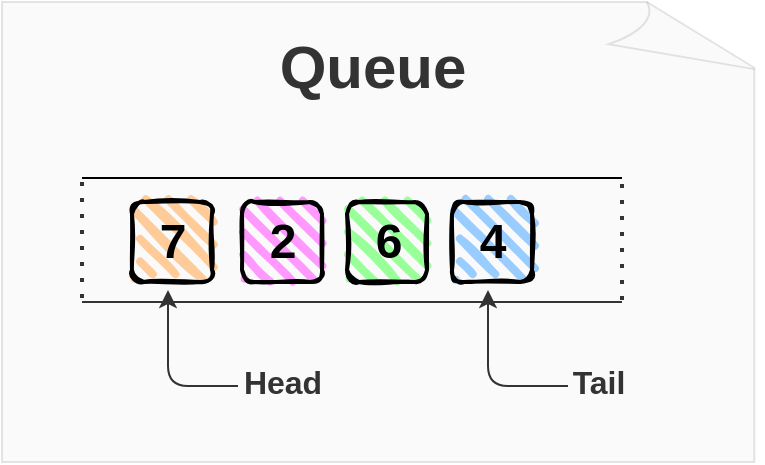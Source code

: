 <mxfile version="14.6.13" type="device" pages="5"><diagram id="OPoUXuKz_EXgER5idxjt" name="Queue Data Structure"><mxGraphModel dx="813" dy="541" grid="1" gridSize="10" guides="1" tooltips="1" connect="1" arrows="1" fold="1" page="1" pageScale="1" pageWidth="827" pageHeight="1169" math="0" shadow="0"><root><mxCell id="0"/><mxCell id="1" parent="0"/><mxCell id="psc6OSCXyJufd8qc_pWz-56" value="" style="whiteSpace=wrap;html=1;shape=mxgraph.basic.document;rounded=1;fontSize=16;fontColor=#000099;opacity=10;sketch=0;fillColor=#CCCCCC;" parent="1" vertex="1"><mxGeometry x="240" y="300" width="380" height="230" as="geometry"/></mxCell><mxCell id="psc6OSCXyJufd8qc_pWz-1" value="" style="endArrow=none;html=1;fontColor=#000099;" parent="1" edge="1"><mxGeometry width="50" height="50" relative="1" as="geometry"><mxPoint x="280" y="388" as="sourcePoint"/><mxPoint x="550" y="388" as="targetPoint"/></mxGeometry></mxCell><mxCell id="psc6OSCXyJufd8qc_pWz-2" value="" style="endArrow=none;html=1;strokeColor=#333333;" parent="1" edge="1"><mxGeometry width="50" height="50" relative="1" as="geometry"><mxPoint x="280" y="450" as="sourcePoint"/><mxPoint x="550" y="450" as="targetPoint"/></mxGeometry></mxCell><mxCell id="psc6OSCXyJufd8qc_pWz-25" value="" style="endArrow=none;dashed=1;html=1;dashPattern=1 3;strokeWidth=2;strokeColor=#333333;" parent="1" edge="1"><mxGeometry width="50" height="50" relative="1" as="geometry"><mxPoint x="280" y="448" as="sourcePoint"/><mxPoint x="280" y="388" as="targetPoint"/></mxGeometry></mxCell><mxCell id="psc6OSCXyJufd8qc_pWz-29" value="" style="endArrow=none;dashed=1;html=1;dashPattern=1 3;strokeWidth=2;strokeColor=#333333;" parent="1" edge="1"><mxGeometry width="50" height="50" relative="1" as="geometry"><mxPoint x="550" y="449" as="sourcePoint"/><mxPoint x="550" y="389" as="targetPoint"/></mxGeometry></mxCell><mxCell id="psc6OSCXyJufd8qc_pWz-32" value="Queue &lt;br style=&quot;font-size: 30px&quot;&gt;" style="text;strokeColor=none;fillColor=none;html=1;fontSize=30;fontStyle=1;verticalAlign=middle;align=center;rounded=1;fontColor=#333333;" parent="1" vertex="1"><mxGeometry x="320" y="312" width="210" height="40" as="geometry"/></mxCell><mxCell id="psc6OSCXyJufd8qc_pWz-36" value="" style="group" parent="1" vertex="1" connectable="0"><mxGeometry x="465" y="400" width="40" height="40" as="geometry"/></mxCell><mxCell id="psc6OSCXyJufd8qc_pWz-35" value="" style="rounded=1;whiteSpace=wrap;html=1;strokeWidth=2;fillWeight=4;hachureGap=8;hachureAngle=45;sketch=1;fontSize=30;fontColor=#333333;fillColor=#99CCFF;" parent="psc6OSCXyJufd8qc_pWz-36" vertex="1"><mxGeometry width="40" height="40" as="geometry"/></mxCell><mxCell id="psc6OSCXyJufd8qc_pWz-14" value="4" style="text;strokeColor=none;fillColor=none;html=1;fontSize=24;fontStyle=1;verticalAlign=middle;align=center;rounded=1;" parent="psc6OSCXyJufd8qc_pWz-36" vertex="1"><mxGeometry x="5" y="5" width="30" height="30" as="geometry"/></mxCell><mxCell id="psc6OSCXyJufd8qc_pWz-37" value="" style="group" parent="1" vertex="1" connectable="0"><mxGeometry x="412.5" y="400" width="35" height="50" as="geometry"/></mxCell><mxCell id="psc6OSCXyJufd8qc_pWz-38" value="" style="rounded=1;whiteSpace=wrap;html=1;strokeWidth=2;fillWeight=4;hachureGap=8;hachureAngle=45;sketch=1;fontSize=30;fontColor=#333333;fillColor=#99FF99;" parent="psc6OSCXyJufd8qc_pWz-37" vertex="1"><mxGeometry width="40" height="40" as="geometry"/></mxCell><mxCell id="psc6OSCXyJufd8qc_pWz-39" value="6" style="text;strokeColor=none;fillColor=none;html=1;fontSize=24;fontStyle=1;verticalAlign=middle;align=center;rounded=1;" parent="psc6OSCXyJufd8qc_pWz-37" vertex="1"><mxGeometry x="5" y="5" width="30" height="30" as="geometry"/></mxCell><mxCell id="psc6OSCXyJufd8qc_pWz-40" value="" style="group" parent="1" vertex="1" connectable="0"><mxGeometry x="360" y="400" width="40" height="40" as="geometry"/></mxCell><mxCell id="psc6OSCXyJufd8qc_pWz-41" value="" style="rounded=1;whiteSpace=wrap;html=1;strokeWidth=2;fillWeight=4;hachureGap=8;hachureAngle=45;sketch=1;fontSize=30;fontColor=#333333;fillColor=#FF99FF;" parent="psc6OSCXyJufd8qc_pWz-40" vertex="1"><mxGeometry width="40" height="40" as="geometry"/></mxCell><mxCell id="psc6OSCXyJufd8qc_pWz-42" value="2" style="text;strokeColor=none;fillColor=none;html=1;fontSize=24;fontStyle=1;verticalAlign=middle;align=center;rounded=1;" parent="psc6OSCXyJufd8qc_pWz-40" vertex="1"><mxGeometry x="5" y="5" width="30" height="30" as="geometry"/></mxCell><mxCell id="psc6OSCXyJufd8qc_pWz-43" value="" style="group" parent="1" vertex="1" connectable="0"><mxGeometry x="305" y="400" width="40" height="40" as="geometry"/></mxCell><mxCell id="psc6OSCXyJufd8qc_pWz-44" value="" style="rounded=1;whiteSpace=wrap;html=1;strokeWidth=2;fillWeight=4;hachureGap=8;hachureAngle=45;sketch=1;fontSize=30;fontColor=#333333;fillColor=#FFCC99;" parent="psc6OSCXyJufd8qc_pWz-43" vertex="1"><mxGeometry width="40" height="40" as="geometry"/></mxCell><mxCell id="psc6OSCXyJufd8qc_pWz-45" value="7" style="text;strokeColor=none;fillColor=none;html=1;fontSize=24;fontStyle=1;verticalAlign=middle;align=center;rounded=1;" parent="psc6OSCXyJufd8qc_pWz-43" vertex="1"><mxGeometry x="5" y="5" width="30" height="30" as="geometry"/></mxCell><mxCell id="psc6OSCXyJufd8qc_pWz-50" value="Tail" style="text;strokeColor=none;fillColor=none;html=1;fontSize=16;fontStyle=1;verticalAlign=middle;align=center;rounded=1;fontColor=#333333;" parent="1" vertex="1"><mxGeometry x="488" y="470" width="100" height="40" as="geometry"/></mxCell><mxCell id="psc6OSCXyJufd8qc_pWz-53" value="" style="edgeStyle=segmentEdgeStyle;endArrow=classic;html=1;strokeColor=#333333;fontSize=16;fontColor=#000099;" parent="1" edge="1"><mxGeometry width="50" height="50" relative="1" as="geometry"><mxPoint x="358" y="492" as="sourcePoint"/><mxPoint x="323" y="444" as="targetPoint"/></mxGeometry></mxCell><mxCell id="psc6OSCXyJufd8qc_pWz-54" value="Head" style="text;strokeColor=none;fillColor=none;html=1;fontSize=16;fontStyle=1;verticalAlign=middle;align=center;rounded=1;fontColor=#333333;" parent="1" vertex="1"><mxGeometry x="340" y="475" width="80" height="30" as="geometry"/></mxCell><mxCell id="YH8-77O59u2bAsJqdzmq-1" value="" style="edgeStyle=segmentEdgeStyle;endArrow=classic;html=1;strokeColor=#333333;fontSize=16;fontColor=#000099;" parent="1" edge="1"><mxGeometry width="50" height="50" relative="1" as="geometry"><mxPoint x="523" y="492" as="sourcePoint"/><mxPoint x="483.0" y="444" as="targetPoint"/></mxGeometry></mxCell></root></mxGraphModel></diagram><diagram name="Peek" id="Ih9O8U8zckH3pIOfLEM0"><mxGraphModel dx="677" dy="451" grid="1" gridSize="10" guides="1" tooltips="1" connect="1" arrows="1" fold="1" page="1" pageScale="1" pageWidth="827" pageHeight="1169" math="0" shadow="0"><root><mxCell id="JLHkTTgGLUdDEaUJz80G-0"/><mxCell id="JLHkTTgGLUdDEaUJz80G-1" parent="JLHkTTgGLUdDEaUJz80G-0"/><mxCell id="JLHkTTgGLUdDEaUJz80G-25" value="" style="whiteSpace=wrap;html=1;shape=mxgraph.basic.document;rounded=1;fontSize=16;fontColor=#000099;opacity=10;sketch=0;fillColor=#CCCCCC;" parent="JLHkTTgGLUdDEaUJz80G-1" vertex="1"><mxGeometry x="240" y="296" width="360" height="250" as="geometry"/></mxCell><mxCell id="JLHkTTgGLUdDEaUJz80G-2" value="" style="endArrow=none;html=1;fontColor=#000099;" parent="JLHkTTgGLUdDEaUJz80G-1" edge="1"><mxGeometry width="50" height="50" relative="1" as="geometry"><mxPoint x="280" y="388" as="sourcePoint"/><mxPoint x="550" y="388" as="targetPoint"/></mxGeometry></mxCell><mxCell id="JLHkTTgGLUdDEaUJz80G-3" value="" style="endArrow=none;html=1;strokeColor=#333333;" parent="JLHkTTgGLUdDEaUJz80G-1" edge="1"><mxGeometry width="50" height="50" relative="1" as="geometry"><mxPoint x="280" y="450" as="sourcePoint"/><mxPoint x="550" y="450" as="targetPoint"/></mxGeometry></mxCell><mxCell id="JLHkTTgGLUdDEaUJz80G-4" value="" style="endArrow=none;dashed=1;html=1;dashPattern=1 3;strokeWidth=2;strokeColor=#333333;" parent="JLHkTTgGLUdDEaUJz80G-1" edge="1"><mxGeometry width="50" height="50" relative="1" as="geometry"><mxPoint x="280" y="448" as="sourcePoint"/><mxPoint x="280" y="388" as="targetPoint"/></mxGeometry></mxCell><mxCell id="JLHkTTgGLUdDEaUJz80G-5" value="" style="endArrow=none;dashed=1;html=1;dashPattern=1 3;strokeWidth=2;strokeColor=#333333;" parent="JLHkTTgGLUdDEaUJz80G-1" edge="1"><mxGeometry width="50" height="50" relative="1" as="geometry"><mxPoint x="550" y="449" as="sourcePoint"/><mxPoint x="550" y="389" as="targetPoint"/></mxGeometry></mxCell><mxCell id="dCSgcrwI90il24yufAwJ-0" value="Peek" style="text;strokeColor=none;fillColor=none;html=1;fontSize=24;fontStyle=1;verticalAlign=middle;align=center;fontColor=#333333;" parent="JLHkTTgGLUdDEaUJz80G-1" vertex="1"><mxGeometry x="364" y="320" width="100" height="40" as="geometry"/></mxCell><mxCell id="dCSgcrwI90il24yufAwJ-2" value="" style="shape=singleArrow;direction=south;whiteSpace=wrap;html=1;fontColor=#000000;fillColor=#FFB570;opacity=80;" parent="JLHkTTgGLUdDEaUJz80G-1" vertex="1"><mxGeometry x="306" y="444" width="20" height="31" as="geometry"/></mxCell><mxCell id="dCSgcrwI90il24yufAwJ-3" value="" style="group;opacity=50;textOpacity=50;fontColor=#808080;" parent="JLHkTTgGLUdDEaUJz80G-1" vertex="1" connectable="0"><mxGeometry x="293" y="480" width="40" height="40" as="geometry"/></mxCell><mxCell id="dCSgcrwI90il24yufAwJ-4" value="" style="rounded=1;whiteSpace=wrap;html=1;strokeWidth=2;fillWeight=4;hachureGap=8;hachureAngle=45;sketch=1;fontSize=30;fontColor=#333333;fillColor=#FFCC99;opacity=50;" parent="dCSgcrwI90il24yufAwJ-3" vertex="1"><mxGeometry width="40" height="40" as="geometry"/></mxCell><mxCell id="dCSgcrwI90il24yufAwJ-5" value="&lt;font color=&quot;#808080&quot;&gt;7&lt;/font&gt;" style="text;strokeColor=none;fillColor=none;html=1;fontSize=24;fontStyle=1;verticalAlign=middle;align=center;rounded=1;opacity=50;" parent="dCSgcrwI90il24yufAwJ-3" vertex="1"><mxGeometry x="5" y="5" width="30" height="30" as="geometry"/></mxCell><mxCell id="umFablvgo8KDUoXOv2KF-0" value="" style="group" parent="JLHkTTgGLUdDEaUJz80G-1" vertex="1" connectable="0"><mxGeometry x="465" y="400" width="40" height="40" as="geometry"/></mxCell><mxCell id="umFablvgo8KDUoXOv2KF-1" value="" style="rounded=1;whiteSpace=wrap;html=1;strokeWidth=2;fillWeight=4;hachureGap=8;hachureAngle=45;sketch=1;fontSize=30;fontColor=#333333;fillColor=#99CCFF;" parent="umFablvgo8KDUoXOv2KF-0" vertex="1"><mxGeometry width="40" height="40" as="geometry"/></mxCell><mxCell id="umFablvgo8KDUoXOv2KF-2" value="4" style="text;strokeColor=none;fillColor=none;html=1;fontSize=24;fontStyle=1;verticalAlign=middle;align=center;rounded=1;" parent="umFablvgo8KDUoXOv2KF-0" vertex="1"><mxGeometry x="5" y="5" width="30" height="30" as="geometry"/></mxCell><mxCell id="umFablvgo8KDUoXOv2KF-3" value="" style="group" parent="JLHkTTgGLUdDEaUJz80G-1" vertex="1" connectable="0"><mxGeometry x="412.5" y="400" width="35" height="50" as="geometry"/></mxCell><mxCell id="umFablvgo8KDUoXOv2KF-4" value="" style="rounded=1;whiteSpace=wrap;html=1;strokeWidth=2;fillWeight=4;hachureGap=8;hachureAngle=45;sketch=1;fontSize=30;fontColor=#333333;fillColor=#99FF99;" parent="umFablvgo8KDUoXOv2KF-3" vertex="1"><mxGeometry width="40" height="40" as="geometry"/></mxCell><mxCell id="umFablvgo8KDUoXOv2KF-5" value="6" style="text;strokeColor=none;fillColor=none;html=1;fontSize=24;fontStyle=1;verticalAlign=middle;align=center;rounded=1;" parent="umFablvgo8KDUoXOv2KF-3" vertex="1"><mxGeometry x="5" y="5" width="30" height="30" as="geometry"/></mxCell><mxCell id="umFablvgo8KDUoXOv2KF-6" value="" style="group" parent="JLHkTTgGLUdDEaUJz80G-1" vertex="1" connectable="0"><mxGeometry x="360" y="400" width="40" height="40" as="geometry"/></mxCell><mxCell id="umFablvgo8KDUoXOv2KF-7" value="" style="rounded=1;whiteSpace=wrap;html=1;strokeWidth=2;fillWeight=4;hachureGap=8;hachureAngle=45;sketch=1;fontSize=30;fontColor=#333333;fillColor=#FF99FF;" parent="umFablvgo8KDUoXOv2KF-6" vertex="1"><mxGeometry width="40" height="40" as="geometry"/></mxCell><mxCell id="umFablvgo8KDUoXOv2KF-8" value="2" style="text;strokeColor=none;fillColor=none;html=1;fontSize=24;fontStyle=1;verticalAlign=middle;align=center;rounded=1;" parent="umFablvgo8KDUoXOv2KF-6" vertex="1"><mxGeometry x="5" y="5" width="30" height="30" as="geometry"/></mxCell><mxCell id="umFablvgo8KDUoXOv2KF-9" value="" style="group" parent="JLHkTTgGLUdDEaUJz80G-1" vertex="1" connectable="0"><mxGeometry x="305" y="400" width="40" height="40" as="geometry"/></mxCell><mxCell id="umFablvgo8KDUoXOv2KF-10" value="" style="rounded=1;whiteSpace=wrap;html=1;strokeWidth=2;fillWeight=4;hachureGap=8;hachureAngle=45;sketch=1;fontSize=30;fontColor=#333333;fillColor=#FFCC99;" parent="umFablvgo8KDUoXOv2KF-9" vertex="1"><mxGeometry width="40" height="40" as="geometry"/></mxCell><mxCell id="umFablvgo8KDUoXOv2KF-11" value="7" style="text;strokeColor=none;fillColor=none;html=1;fontSize=24;fontStyle=1;verticalAlign=middle;align=center;rounded=1;" parent="umFablvgo8KDUoXOv2KF-9" vertex="1"><mxGeometry x="5" y="5" width="30" height="30" as="geometry"/></mxCell><mxCell id="umFablvgo8KDUoXOv2KF-12" value="Tail" style="text;strokeColor=none;fillColor=none;html=1;fontSize=16;fontStyle=1;verticalAlign=middle;align=center;rounded=1;fontColor=#333333;" parent="JLHkTTgGLUdDEaUJz80G-1" vertex="1"><mxGeometry x="486" y="470" width="100" height="40" as="geometry"/></mxCell><mxCell id="umFablvgo8KDUoXOv2KF-13" value="" style="edgeStyle=segmentEdgeStyle;endArrow=classic;html=1;strokeColor=#333333;fontSize=16;fontColor=#000099;" parent="JLHkTTgGLUdDEaUJz80G-1" edge="1"><mxGeometry width="50" height="50" relative="1" as="geometry"><mxPoint x="377" y="492" as="sourcePoint"/><mxPoint x="342.0" y="444" as="targetPoint"/></mxGeometry></mxCell><mxCell id="umFablvgo8KDUoXOv2KF-14" value="Head" style="text;strokeColor=none;fillColor=none;html=1;fontSize=16;fontStyle=1;verticalAlign=middle;align=center;rounded=1;fontColor=#333333;" parent="JLHkTTgGLUdDEaUJz80G-1" vertex="1"><mxGeometry x="358" y="475" width="80" height="30" as="geometry"/></mxCell><mxCell id="umFablvgo8KDUoXOv2KF-15" value="" style="edgeStyle=segmentEdgeStyle;endArrow=classic;html=1;strokeColor=#333333;fontSize=16;fontColor=#000099;" parent="JLHkTTgGLUdDEaUJz80G-1" edge="1"><mxGeometry width="50" height="50" relative="1" as="geometry"><mxPoint x="520" y="492" as="sourcePoint"/><mxPoint x="480" y="444" as="targetPoint"/></mxGeometry></mxCell></root></mxGraphModel></diagram><diagram name="Length" id="N8518BLFgpwJWm45lM4o"><mxGraphModel dx="1422" dy="947" grid="1" gridSize="10" guides="1" tooltips="1" connect="1" arrows="1" fold="1" page="1" pageScale="1" pageWidth="827" pageHeight="1169" math="0" shadow="0"><root><mxCell id="v7pL8bFAXaQifS1E843V-0"/><mxCell id="v7pL8bFAXaQifS1E843V-1" parent="v7pL8bFAXaQifS1E843V-0"/><mxCell id="v7pL8bFAXaQifS1E843V-2" value="" style="whiteSpace=wrap;html=1;shape=mxgraph.basic.document;rounded=1;fontSize=16;fontColor=#000099;opacity=10;sketch=0;fillColor=#CCCCCC;movable=1;resizable=1;rotatable=1;deletable=1;editable=1;connectable=1;" parent="v7pL8bFAXaQifS1E843V-1" vertex="1"><mxGeometry x="245" y="280" width="350" height="240" as="geometry"/></mxCell><mxCell id="v7pL8bFAXaQifS1E843V-3" value="" style="endArrow=none;html=1;fontColor=#000099;" parent="v7pL8bFAXaQifS1E843V-1" edge="1"><mxGeometry width="50" height="50" relative="1" as="geometry"><mxPoint x="280" y="388" as="sourcePoint"/><mxPoint x="550" y="388" as="targetPoint"/></mxGeometry></mxCell><mxCell id="v7pL8bFAXaQifS1E843V-4" value="" style="endArrow=none;html=1;strokeColor=#333333;" parent="v7pL8bFAXaQifS1E843V-1" edge="1"><mxGeometry width="50" height="50" relative="1" as="geometry"><mxPoint x="280" y="450" as="sourcePoint"/><mxPoint x="550" y="450" as="targetPoint"/></mxGeometry></mxCell><mxCell id="v7pL8bFAXaQifS1E843V-5" value="" style="endArrow=none;dashed=1;html=1;dashPattern=1 3;strokeWidth=2;strokeColor=#333333;" parent="v7pL8bFAXaQifS1E843V-1" edge="1"><mxGeometry width="50" height="50" relative="1" as="geometry"><mxPoint x="280" y="448" as="sourcePoint"/><mxPoint x="280" y="388" as="targetPoint"/></mxGeometry></mxCell><mxCell id="v7pL8bFAXaQifS1E843V-6" value="" style="endArrow=none;dashed=1;html=1;dashPattern=1 3;strokeWidth=2;strokeColor=#333333;" parent="v7pL8bFAXaQifS1E843V-1" edge="1"><mxGeometry width="50" height="50" relative="1" as="geometry"><mxPoint x="550" y="449" as="sourcePoint"/><mxPoint x="550" y="389" as="targetPoint"/></mxGeometry></mxCell><mxCell id="v7pL8bFAXaQifS1E843V-23" value="Length" style="text;strokeColor=none;fillColor=none;html=1;fontSize=24;fontStyle=1;verticalAlign=middle;align=center;fontColor=#333333;" parent="v7pL8bFAXaQifS1E843V-1" vertex="1"><mxGeometry x="370" y="297" width="100" height="40" as="geometry"/></mxCell><mxCell id="v7pL8bFAXaQifS1E843V-28" value="" style="shape=curlyBracket;whiteSpace=wrap;html=1;rounded=1;fillColor=#FFB570;fontColor=#808080;rotation=90;" parent="v7pL8bFAXaQifS1E843V-1" vertex="1"><mxGeometry x="392.5" y="280" width="20" height="190" as="geometry"/></mxCell><mxCell id="v7pL8bFAXaQifS1E843V-30" value="4" style="text;strokeColor=none;fillColor=none;html=1;fontSize=16;fontStyle=1;verticalAlign=middle;align=center;rounded=1;fontColor=#333333;" parent="v7pL8bFAXaQifS1E843V-1" vertex="1"><mxGeometry x="390" y="350" width="25" height="14" as="geometry"/></mxCell><mxCell id="_GjCi4SxVH3Tv6lV1noH-0" value="" style="group" parent="v7pL8bFAXaQifS1E843V-1" vertex="1" connectable="0"><mxGeometry x="465" y="400" width="40" height="40" as="geometry"/></mxCell><mxCell id="_GjCi4SxVH3Tv6lV1noH-1" value="" style="rounded=1;whiteSpace=wrap;html=1;strokeWidth=2;fillWeight=4;hachureGap=8;hachureAngle=45;sketch=1;fontSize=30;fontColor=#333333;fillColor=#99CCFF;" parent="_GjCi4SxVH3Tv6lV1noH-0" vertex="1"><mxGeometry width="40" height="40" as="geometry"/></mxCell><mxCell id="_GjCi4SxVH3Tv6lV1noH-2" value="4" style="text;strokeColor=none;fillColor=none;html=1;fontSize=24;fontStyle=1;verticalAlign=middle;align=center;rounded=1;" parent="_GjCi4SxVH3Tv6lV1noH-0" vertex="1"><mxGeometry x="5" y="5" width="30" height="30" as="geometry"/></mxCell><mxCell id="_GjCi4SxVH3Tv6lV1noH-3" value="" style="group" parent="v7pL8bFAXaQifS1E843V-1" vertex="1" connectable="0"><mxGeometry x="412.5" y="400" width="35" height="50" as="geometry"/></mxCell><mxCell id="_GjCi4SxVH3Tv6lV1noH-4" value="" style="rounded=1;whiteSpace=wrap;html=1;strokeWidth=2;fillWeight=4;hachureGap=8;hachureAngle=45;sketch=1;fontSize=30;fontColor=#333333;fillColor=#99FF99;" parent="_GjCi4SxVH3Tv6lV1noH-3" vertex="1"><mxGeometry width="40" height="40" as="geometry"/></mxCell><mxCell id="_GjCi4SxVH3Tv6lV1noH-5" value="6" style="text;strokeColor=none;fillColor=none;html=1;fontSize=24;fontStyle=1;verticalAlign=middle;align=center;rounded=1;" parent="_GjCi4SxVH3Tv6lV1noH-3" vertex="1"><mxGeometry x="5" y="5" width="30" height="30" as="geometry"/></mxCell><mxCell id="_GjCi4SxVH3Tv6lV1noH-6" value="" style="group" parent="v7pL8bFAXaQifS1E843V-1" vertex="1" connectable="0"><mxGeometry x="360" y="400" width="40" height="40" as="geometry"/></mxCell><mxCell id="_GjCi4SxVH3Tv6lV1noH-7" value="" style="rounded=1;whiteSpace=wrap;html=1;strokeWidth=2;fillWeight=4;hachureGap=8;hachureAngle=45;sketch=1;fontSize=30;fontColor=#333333;fillColor=#FF99FF;" parent="_GjCi4SxVH3Tv6lV1noH-6" vertex="1"><mxGeometry width="40" height="40" as="geometry"/></mxCell><mxCell id="_GjCi4SxVH3Tv6lV1noH-8" value="2" style="text;strokeColor=none;fillColor=none;html=1;fontSize=24;fontStyle=1;verticalAlign=middle;align=center;rounded=1;" parent="_GjCi4SxVH3Tv6lV1noH-6" vertex="1"><mxGeometry x="5" y="5" width="30" height="30" as="geometry"/></mxCell><mxCell id="_GjCi4SxVH3Tv6lV1noH-9" value="" style="group" parent="v7pL8bFAXaQifS1E843V-1" vertex="1" connectable="0"><mxGeometry x="305" y="400" width="40" height="40" as="geometry"/></mxCell><mxCell id="_GjCi4SxVH3Tv6lV1noH-10" value="" style="rounded=1;whiteSpace=wrap;html=1;strokeWidth=2;fillWeight=4;hachureGap=8;hachureAngle=45;sketch=1;fontSize=30;fontColor=#333333;fillColor=#FFCC99;" parent="_GjCi4SxVH3Tv6lV1noH-9" vertex="1"><mxGeometry width="40" height="40" as="geometry"/></mxCell><mxCell id="_GjCi4SxVH3Tv6lV1noH-11" value="7" style="text;strokeColor=none;fillColor=none;html=1;fontSize=24;fontStyle=1;verticalAlign=middle;align=center;rounded=1;" parent="_GjCi4SxVH3Tv6lV1noH-9" vertex="1"><mxGeometry x="5" y="5" width="30" height="30" as="geometry"/></mxCell><mxCell id="_GjCi4SxVH3Tv6lV1noH-12" value="Tail" style="text;strokeColor=none;fillColor=none;html=1;fontSize=16;fontStyle=1;verticalAlign=middle;align=center;rounded=1;fontColor=#333333;" parent="v7pL8bFAXaQifS1E843V-1" vertex="1"><mxGeometry x="488" y="470" width="100" height="40" as="geometry"/></mxCell><mxCell id="_GjCi4SxVH3Tv6lV1noH-13" value="" style="edgeStyle=segmentEdgeStyle;endArrow=classic;html=1;strokeColor=#333333;fontSize=16;fontColor=#000099;" parent="v7pL8bFAXaQifS1E843V-1" edge="1"><mxGeometry width="50" height="50" relative="1" as="geometry"><mxPoint x="357" y="492" as="sourcePoint"/><mxPoint x="322.0" y="444" as="targetPoint"/></mxGeometry></mxCell><mxCell id="_GjCi4SxVH3Tv6lV1noH-14" value="Head" style="text;strokeColor=none;fillColor=none;html=1;fontSize=16;fontStyle=1;verticalAlign=middle;align=center;rounded=1;fontColor=#333333;" parent="v7pL8bFAXaQifS1E843V-1" vertex="1"><mxGeometry x="340" y="475" width="80" height="30" as="geometry"/></mxCell><mxCell id="_GjCi4SxVH3Tv6lV1noH-15" value="" style="edgeStyle=segmentEdgeStyle;endArrow=classic;html=1;strokeColor=#333333;fontSize=16;fontColor=#000099;" parent="v7pL8bFAXaQifS1E843V-1" edge="1"><mxGeometry width="50" height="50" relative="1" as="geometry"><mxPoint x="522" y="492" as="sourcePoint"/><mxPoint x="482" y="444" as="targetPoint"/></mxGeometry></mxCell></root></mxGraphModel></diagram><diagram id="o-9GBaV7Y_Rv8c8qA0t4" name="Enqueue"><mxGraphModel dx="813" dy="541" grid="1" gridSize="10" guides="1" tooltips="1" connect="1" arrows="1" fold="1" page="1" pageScale="1" pageWidth="827" pageHeight="1169" math="0" shadow="0"><root><mxCell id="MtUR_PdK3c2B3Ur6XRxJ-0"/><mxCell id="MtUR_PdK3c2B3Ur6XRxJ-1" parent="MtUR_PdK3c2B3Ur6XRxJ-0"/><mxCell id="y9ndGg6ka2vS0elLVThR-23" value="" style="whiteSpace=wrap;html=1;shape=mxgraph.basic.document;rounded=1;fontSize=16;fontColor=#000099;opacity=10;sketch=0;fillColor=#CCCCCC;" parent="MtUR_PdK3c2B3Ur6XRxJ-1" vertex="1"><mxGeometry x="240" y="361" width="385" height="210" as="geometry"/></mxCell><mxCell id="y9ndGg6ka2vS0elLVThR-0" value="" style="endArrow=none;html=1;fontColor=#000099;" parent="MtUR_PdK3c2B3Ur6XRxJ-1" edge="1"><mxGeometry width="50" height="50" relative="1" as="geometry"><mxPoint x="280" y="432" as="sourcePoint"/><mxPoint x="550" y="432" as="targetPoint"/></mxGeometry></mxCell><mxCell id="y9ndGg6ka2vS0elLVThR-1" value="" style="endArrow=none;html=1;strokeColor=#333333;" parent="MtUR_PdK3c2B3Ur6XRxJ-1" edge="1"><mxGeometry width="50" height="50" relative="1" as="geometry"><mxPoint x="280" y="494" as="sourcePoint"/><mxPoint x="550" y="494" as="targetPoint"/></mxGeometry></mxCell><mxCell id="y9ndGg6ka2vS0elLVThR-2" value="" style="endArrow=none;dashed=1;html=1;dashPattern=1 3;strokeWidth=2;strokeColor=#333333;" parent="MtUR_PdK3c2B3Ur6XRxJ-1" edge="1"><mxGeometry width="50" height="50" relative="1" as="geometry"><mxPoint x="280" y="492" as="sourcePoint"/><mxPoint x="280" y="432" as="targetPoint"/></mxGeometry></mxCell><mxCell id="y9ndGg6ka2vS0elLVThR-3" value="" style="endArrow=none;dashed=1;html=1;dashPattern=1 3;strokeWidth=2;strokeColor=#333333;" parent="MtUR_PdK3c2B3Ur6XRxJ-1" edge="1"><mxGeometry width="50" height="50" relative="1" as="geometry"><mxPoint x="550" y="493" as="sourcePoint"/><mxPoint x="550" y="433" as="targetPoint"/></mxGeometry></mxCell><mxCell id="y9ndGg6ka2vS0elLVThR-25" value="Enqueue" style="text;strokeColor=none;fillColor=none;html=1;fontSize=24;fontStyle=1;verticalAlign=middle;align=center;fontColor=#333333;" parent="MtUR_PdK3c2B3Ur6XRxJ-1" vertex="1"><mxGeometry x="364" y="379" width="100" height="40" as="geometry"/></mxCell><mxCell id="y9ndGg6ka2vS0elLVThR-27" value="" style="group" parent="MtUR_PdK3c2B3Ur6XRxJ-1" vertex="1" connectable="0"><mxGeometry x="537" y="441" width="40" height="40" as="geometry"/></mxCell><mxCell id="y9ndGg6ka2vS0elLVThR-28" value="" style="rounded=1;whiteSpace=wrap;html=1;strokeWidth=2;fillWeight=4;hachureGap=8;hachureAngle=45;sketch=1;fontSize=30;fontColor=#333333;fillColor=#99FFCC;" parent="y9ndGg6ka2vS0elLVThR-27" vertex="1"><mxGeometry width="40" height="40" as="geometry"/></mxCell><mxCell id="y9ndGg6ka2vS0elLVThR-29" value="8" style="text;strokeColor=none;fillColor=none;html=1;fontSize=24;fontStyle=1;verticalAlign=middle;align=center;rounded=1;" parent="y9ndGg6ka2vS0elLVThR-27" vertex="1"><mxGeometry x="5" y="5" width="30" height="30" as="geometry"/></mxCell><mxCell id="RzAinH1vdTJfF2DSeoSD-0" value="" style="group" parent="MtUR_PdK3c2B3Ur6XRxJ-1" vertex="1" connectable="0"><mxGeometry x="448" y="441" width="40" height="40" as="geometry"/></mxCell><mxCell id="RzAinH1vdTJfF2DSeoSD-1" value="" style="rounded=1;whiteSpace=wrap;html=1;strokeWidth=2;fillWeight=4;hachureGap=8;hachureAngle=45;sketch=1;fontSize=30;fontColor=#333333;fillColor=#99CCFF;" parent="RzAinH1vdTJfF2DSeoSD-0" vertex="1"><mxGeometry width="40" height="40" as="geometry"/></mxCell><mxCell id="RzAinH1vdTJfF2DSeoSD-2" value="4" style="text;strokeColor=none;fillColor=none;html=1;fontSize=24;fontStyle=1;verticalAlign=middle;align=center;rounded=1;" parent="RzAinH1vdTJfF2DSeoSD-0" vertex="1"><mxGeometry x="5" y="5" width="30" height="30" as="geometry"/></mxCell><mxCell id="RzAinH1vdTJfF2DSeoSD-3" value="" style="group" parent="MtUR_PdK3c2B3Ur6XRxJ-1" vertex="1" connectable="0"><mxGeometry x="395.5" y="441" width="35" height="50" as="geometry"/></mxCell><mxCell id="RzAinH1vdTJfF2DSeoSD-4" value="" style="rounded=1;whiteSpace=wrap;html=1;strokeWidth=2;fillWeight=4;hachureGap=8;hachureAngle=45;sketch=1;fontSize=30;fontColor=#333333;fillColor=#99FF99;" parent="RzAinH1vdTJfF2DSeoSD-3" vertex="1"><mxGeometry width="40" height="40" as="geometry"/></mxCell><mxCell id="RzAinH1vdTJfF2DSeoSD-5" value="6" style="text;strokeColor=none;fillColor=none;html=1;fontSize=24;fontStyle=1;verticalAlign=middle;align=center;rounded=1;" parent="RzAinH1vdTJfF2DSeoSD-3" vertex="1"><mxGeometry x="5" y="5" width="30" height="30" as="geometry"/></mxCell><mxCell id="RzAinH1vdTJfF2DSeoSD-6" value="" style="group" parent="MtUR_PdK3c2B3Ur6XRxJ-1" vertex="1" connectable="0"><mxGeometry x="343" y="441" width="40" height="40" as="geometry"/></mxCell><mxCell id="RzAinH1vdTJfF2DSeoSD-7" value="" style="rounded=1;whiteSpace=wrap;html=1;strokeWidth=2;fillWeight=4;hachureGap=8;hachureAngle=45;sketch=1;fontSize=30;fontColor=#333333;fillColor=#FF99FF;" parent="RzAinH1vdTJfF2DSeoSD-6" vertex="1"><mxGeometry width="40" height="40" as="geometry"/></mxCell><mxCell id="RzAinH1vdTJfF2DSeoSD-8" value="2" style="text;strokeColor=none;fillColor=none;html=1;fontSize=24;fontStyle=1;verticalAlign=middle;align=center;rounded=1;" parent="RzAinH1vdTJfF2DSeoSD-6" vertex="1"><mxGeometry x="5" y="5" width="30" height="30" as="geometry"/></mxCell><mxCell id="RzAinH1vdTJfF2DSeoSD-9" value="" style="group" parent="MtUR_PdK3c2B3Ur6XRxJ-1" vertex="1" connectable="0"><mxGeometry x="288" y="441" width="40" height="40" as="geometry"/></mxCell><mxCell id="RzAinH1vdTJfF2DSeoSD-10" value="" style="rounded=1;whiteSpace=wrap;html=1;strokeWidth=2;fillWeight=4;hachureGap=8;hachureAngle=45;sketch=1;fontSize=30;fontColor=#333333;fillColor=#FFCC99;" parent="RzAinH1vdTJfF2DSeoSD-9" vertex="1"><mxGeometry width="40" height="40" as="geometry"/></mxCell><mxCell id="RzAinH1vdTJfF2DSeoSD-11" value="7" style="text;strokeColor=none;fillColor=none;html=1;fontSize=24;fontStyle=1;verticalAlign=middle;align=center;rounded=1;" parent="RzAinH1vdTJfF2DSeoSD-9" vertex="1"><mxGeometry x="5" y="5" width="30" height="30" as="geometry"/></mxCell><mxCell id="RzAinH1vdTJfF2DSeoSD-12" value="Tail" style="text;strokeColor=none;fillColor=none;html=1;fontSize=16;fontStyle=1;verticalAlign=middle;align=center;rounded=1;fontColor=#333333;" parent="MtUR_PdK3c2B3Ur6XRxJ-1" vertex="1"><mxGeometry x="473" y="514" width="64" height="32" as="geometry"/></mxCell><mxCell id="RzAinH1vdTJfF2DSeoSD-13" value="" style="edgeStyle=segmentEdgeStyle;endArrow=classic;html=1;strokeColor=#333333;fontSize=16;fontColor=#000099;" parent="MtUR_PdK3c2B3Ur6XRxJ-1" edge="1"><mxGeometry width="50" height="50" relative="1" as="geometry"><mxPoint x="344" y="533" as="sourcePoint"/><mxPoint x="309.0" y="485" as="targetPoint"/></mxGeometry></mxCell><mxCell id="RzAinH1vdTJfF2DSeoSD-14" value="Head" style="text;strokeColor=none;fillColor=none;html=1;fontSize=16;fontStyle=1;verticalAlign=middle;align=center;rounded=1;fontColor=#333333;" parent="MtUR_PdK3c2B3Ur6XRxJ-1" vertex="1"><mxGeometry x="329" y="516" width="80" height="30" as="geometry"/></mxCell><mxCell id="RzAinH1vdTJfF2DSeoSD-15" value="" style="edgeStyle=segmentEdgeStyle;endArrow=classic;html=1;strokeColor=#333333;fontSize=16;fontColor=#000099;" parent="MtUR_PdK3c2B3Ur6XRxJ-1" edge="1"><mxGeometry width="50" height="50" relative="1" as="geometry"><mxPoint x="537" y="530" as="sourcePoint"/><mxPoint x="557" y="485" as="targetPoint"/></mxGeometry></mxCell><mxCell id="oPS6sH4ArJ7tUWJPmMB8-0" value="" style="edgeStyle=segmentEdgeStyle;endArrow=classic;html=1;strokeColor=#666666;fontSize=16;fontColor=#000099;fillColor=#f5f5f5;opacity=30;" edge="1" parent="MtUR_PdK3c2B3Ur6XRxJ-1"><mxGeometry width="50" height="50" relative="1" as="geometry"><mxPoint x="477" y="530" as="sourcePoint"/><mxPoint x="465" y="487" as="targetPoint"/></mxGeometry></mxCell><mxCell id="oPS6sH4ArJ7tUWJPmMB8-1" value="" style="shape=flexArrow;endArrow=classic;html=1;" edge="1" parent="MtUR_PdK3c2B3Ur6XRxJ-1"><mxGeometry width="50" height="50" relative="1" as="geometry"><mxPoint x="530" y="463" as="sourcePoint"/><mxPoint x="500" y="463" as="targetPoint"/></mxGeometry></mxCell></root></mxGraphModel></diagram><diagram id="_zA66lvFByU5gP0pxyi6" name="Dequeue"><mxGraphModel dx="813" dy="541" grid="1" gridSize="10" guides="1" tooltips="1" connect="1" arrows="1" fold="1" page="1" pageScale="1" pageWidth="827" pageHeight="1169" math="0" shadow="0"><root><mxCell id="86tbjdkY-MFccqzHTW9g-0"/><mxCell id="86tbjdkY-MFccqzHTW9g-1" parent="86tbjdkY-MFccqzHTW9g-0"/><mxCell id="rX7w0GZPBz0Dt3qvJVqj-0" value="" style="whiteSpace=wrap;html=1;shape=mxgraph.basic.document;rounded=1;fontSize=16;fontColor=#000099;opacity=10;sketch=0;fillColor=#CCCCCC;" vertex="1" parent="86tbjdkY-MFccqzHTW9g-1"><mxGeometry x="200" y="290" width="410" height="240" as="geometry"/></mxCell><mxCell id="86tbjdkY-MFccqzHTW9g-21" value="Dequeue" style="text;strokeColor=none;fillColor=none;html=1;fontSize=24;fontStyle=1;verticalAlign=middle;align=center;" parent="86tbjdkY-MFccqzHTW9g-1" vertex="1"><mxGeometry x="355" y="313" width="100" height="40" as="geometry"/></mxCell><mxCell id="rX7w0GZPBz0Dt3qvJVqj-1" value="" style="endArrow=none;html=1;fontColor=#000099;" edge="1" parent="86tbjdkY-MFccqzHTW9g-1"><mxGeometry width="50" height="50" relative="1" as="geometry"><mxPoint x="280" y="388" as="sourcePoint"/><mxPoint x="550" y="388" as="targetPoint"/></mxGeometry></mxCell><mxCell id="rX7w0GZPBz0Dt3qvJVqj-2" value="" style="endArrow=none;html=1;strokeColor=#333333;" edge="1" parent="86tbjdkY-MFccqzHTW9g-1"><mxGeometry width="50" height="50" relative="1" as="geometry"><mxPoint x="280" y="450" as="sourcePoint"/><mxPoint x="550" y="450" as="targetPoint"/></mxGeometry></mxCell><mxCell id="rX7w0GZPBz0Dt3qvJVqj-3" value="" style="endArrow=none;dashed=1;html=1;dashPattern=1 3;strokeWidth=2;strokeColor=#333333;" edge="1" parent="86tbjdkY-MFccqzHTW9g-1"><mxGeometry width="50" height="50" relative="1" as="geometry"><mxPoint x="280" y="448" as="sourcePoint"/><mxPoint x="280" y="388" as="targetPoint"/></mxGeometry></mxCell><mxCell id="rX7w0GZPBz0Dt3qvJVqj-4" value="" style="endArrow=none;dashed=1;html=1;dashPattern=1 3;strokeWidth=2;strokeColor=#333333;" edge="1" parent="86tbjdkY-MFccqzHTW9g-1"><mxGeometry width="50" height="50" relative="1" as="geometry"><mxPoint x="550" y="449" as="sourcePoint"/><mxPoint x="550" y="389" as="targetPoint"/></mxGeometry></mxCell><mxCell id="rX7w0GZPBz0Dt3qvJVqj-6" value="" style="group" vertex="1" connectable="0" parent="86tbjdkY-MFccqzHTW9g-1"><mxGeometry x="470" y="400" width="40" height="40" as="geometry"/></mxCell><mxCell id="rX7w0GZPBz0Dt3qvJVqj-7" value="" style="rounded=1;whiteSpace=wrap;html=1;strokeWidth=2;fillWeight=4;hachureGap=8;hachureAngle=45;sketch=1;fontSize=30;fontColor=#333333;fillColor=#99CCFF;" vertex="1" parent="rX7w0GZPBz0Dt3qvJVqj-6"><mxGeometry width="40" height="40" as="geometry"/></mxCell><mxCell id="rX7w0GZPBz0Dt3qvJVqj-8" value="4" style="text;strokeColor=none;fillColor=none;html=1;fontSize=24;fontStyle=1;verticalAlign=middle;align=center;rounded=1;" vertex="1" parent="rX7w0GZPBz0Dt3qvJVqj-6"><mxGeometry x="5" y="5" width="30" height="30" as="geometry"/></mxCell><mxCell id="rX7w0GZPBz0Dt3qvJVqj-9" value="" style="group" vertex="1" connectable="0" parent="86tbjdkY-MFccqzHTW9g-1"><mxGeometry x="412.5" y="400" width="35" height="50" as="geometry"/></mxCell><mxCell id="rX7w0GZPBz0Dt3qvJVqj-10" value="" style="rounded=1;whiteSpace=wrap;html=1;strokeWidth=2;fillWeight=4;hachureGap=8;hachureAngle=45;sketch=1;fontSize=30;fontColor=#333333;fillColor=#99FF99;" vertex="1" parent="rX7w0GZPBz0Dt3qvJVqj-9"><mxGeometry width="40" height="40" as="geometry"/></mxCell><mxCell id="rX7w0GZPBz0Dt3qvJVqj-11" value="6" style="text;strokeColor=none;fillColor=none;html=1;fontSize=24;fontStyle=1;verticalAlign=middle;align=center;rounded=1;" vertex="1" parent="rX7w0GZPBz0Dt3qvJVqj-9"><mxGeometry x="5" y="5" width="30" height="30" as="geometry"/></mxCell><mxCell id="rX7w0GZPBz0Dt3qvJVqj-12" value="" style="group" vertex="1" connectable="0" parent="86tbjdkY-MFccqzHTW9g-1"><mxGeometry x="360" y="400" width="40" height="40" as="geometry"/></mxCell><mxCell id="rX7w0GZPBz0Dt3qvJVqj-13" value="" style="rounded=1;whiteSpace=wrap;html=1;strokeWidth=2;fillWeight=4;hachureGap=8;hachureAngle=45;sketch=1;fontSize=30;fontColor=#333333;fillColor=#FF99FF;" vertex="1" parent="rX7w0GZPBz0Dt3qvJVqj-12"><mxGeometry width="40" height="40" as="geometry"/></mxCell><mxCell id="rX7w0GZPBz0Dt3qvJVqj-14" value="2" style="text;strokeColor=none;fillColor=none;html=1;fontSize=24;fontStyle=1;verticalAlign=middle;align=center;rounded=1;" vertex="1" parent="rX7w0GZPBz0Dt3qvJVqj-12"><mxGeometry x="5" y="5" width="30" height="30" as="geometry"/></mxCell><mxCell id="rX7w0GZPBz0Dt3qvJVqj-15" value="" style="group" vertex="1" connectable="0" parent="86tbjdkY-MFccqzHTW9g-1"><mxGeometry x="270" y="400" width="40" height="40" as="geometry"/></mxCell><mxCell id="rX7w0GZPBz0Dt3qvJVqj-16" value="" style="rounded=1;whiteSpace=wrap;html=1;strokeWidth=2;fillWeight=4;hachureGap=8;hachureAngle=45;sketch=1;fontSize=30;fontColor=#333333;fillColor=#FFCC99;" vertex="1" parent="rX7w0GZPBz0Dt3qvJVqj-15"><mxGeometry width="40" height="40" as="geometry"/></mxCell><mxCell id="rX7w0GZPBz0Dt3qvJVqj-17" value="7" style="text;strokeColor=none;fillColor=none;html=1;fontSize=24;fontStyle=1;verticalAlign=middle;align=center;rounded=1;" vertex="1" parent="rX7w0GZPBz0Dt3qvJVqj-15"><mxGeometry x="5" y="5" width="30" height="30" as="geometry"/></mxCell><mxCell id="rX7w0GZPBz0Dt3qvJVqj-18" value="Tail" style="text;strokeColor=none;fillColor=none;html=1;fontSize=16;fontStyle=1;verticalAlign=middle;align=center;rounded=1;fontColor=#333333;" vertex="1" parent="86tbjdkY-MFccqzHTW9g-1"><mxGeometry x="466" y="470" width="48" height="40" as="geometry"/></mxCell><mxCell id="rX7w0GZPBz0Dt3qvJVqj-19" value="" style="edgeStyle=segmentEdgeStyle;endArrow=classic;html=1;strokeColor=#666666;fontSize=16;fontColor=#000099;fillColor=#f5f5f5;opacity=30;" edge="1" parent="86tbjdkY-MFccqzHTW9g-1"><mxGeometry width="50" height="50" relative="1" as="geometry"><mxPoint x="358" y="492" as="sourcePoint"/><mxPoint x="290" y="444" as="targetPoint"/></mxGeometry></mxCell><mxCell id="rX7w0GZPBz0Dt3qvJVqj-20" value="Head" style="text;strokeColor=none;fillColor=none;html=1;fontSize=16;fontStyle=1;verticalAlign=middle;align=center;rounded=1;fontColor=#333333;" vertex="1" parent="86tbjdkY-MFccqzHTW9g-1"><mxGeometry x="340" y="475" width="80" height="30" as="geometry"/></mxCell><mxCell id="rX7w0GZPBz0Dt3qvJVqj-21" value="" style="edgeStyle=segmentEdgeStyle;endArrow=classic;html=1;strokeColor=#333333;fontSize=16;fontColor=#000099;entryX=0.5;entryY=1;entryDx=0;entryDy=0;" edge="1" parent="86tbjdkY-MFccqzHTW9g-1"><mxGeometry width="50" height="50" relative="1" as="geometry"><mxPoint x="490" y="474" as="sourcePoint"/><mxPoint x="490" y="444" as="targetPoint"/></mxGeometry></mxCell><mxCell id="S48ZlJqgE8bsvHoBCF0T-0" value="" style="shape=flexArrow;endArrow=classic;html=1;" edge="1" parent="86tbjdkY-MFccqzHTW9g-1"><mxGeometry width="50" height="50" relative="1" as="geometry"><mxPoint x="260" y="419.8" as="sourcePoint"/><mxPoint x="230" y="419.8" as="targetPoint"/></mxGeometry></mxCell><mxCell id="zo5ajQjgfoNI_X0eucSp-0" value="" style="edgeStyle=segmentEdgeStyle;endArrow=classic;html=1;strokeColor=#333333;fontSize=16;fontColor=#000099;entryX=0.5;entryY=1;entryDx=0;entryDy=0;" edge="1" parent="86tbjdkY-MFccqzHTW9g-1"><mxGeometry width="50" height="50" relative="1" as="geometry"><mxPoint x="379.8" y="475" as="sourcePoint"/><mxPoint x="379.8" y="445" as="targetPoint"/></mxGeometry></mxCell></root></mxGraphModel></diagram></mxfile>